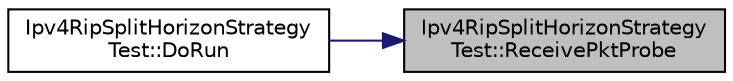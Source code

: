 digraph "Ipv4RipSplitHorizonStrategyTest::ReceivePktProbe"
{
 // LATEX_PDF_SIZE
  edge [fontname="Helvetica",fontsize="10",labelfontname="Helvetica",labelfontsize="10"];
  node [fontname="Helvetica",fontsize="10",shape=record];
  rankdir="RL";
  Node1 [label="Ipv4RipSplitHorizonStrategy\lTest::ReceivePktProbe",height=0.2,width=0.4,color="black", fillcolor="grey75", style="filled", fontcolor="black",tooltip="Receive data."];
  Node1 -> Node2 [dir="back",color="midnightblue",fontsize="10",style="solid",fontname="Helvetica"];
  Node2 [label="Ipv4RipSplitHorizonStrategy\lTest::DoRun",height=0.2,width=0.4,color="black", fillcolor="white", style="filled",URL="$class_ipv4_rip_split_horizon_strategy_test.html#a2e1df0675ad2712888aa499ee0f7eac2",tooltip="Implementation to actually run this TestCase."];
}
